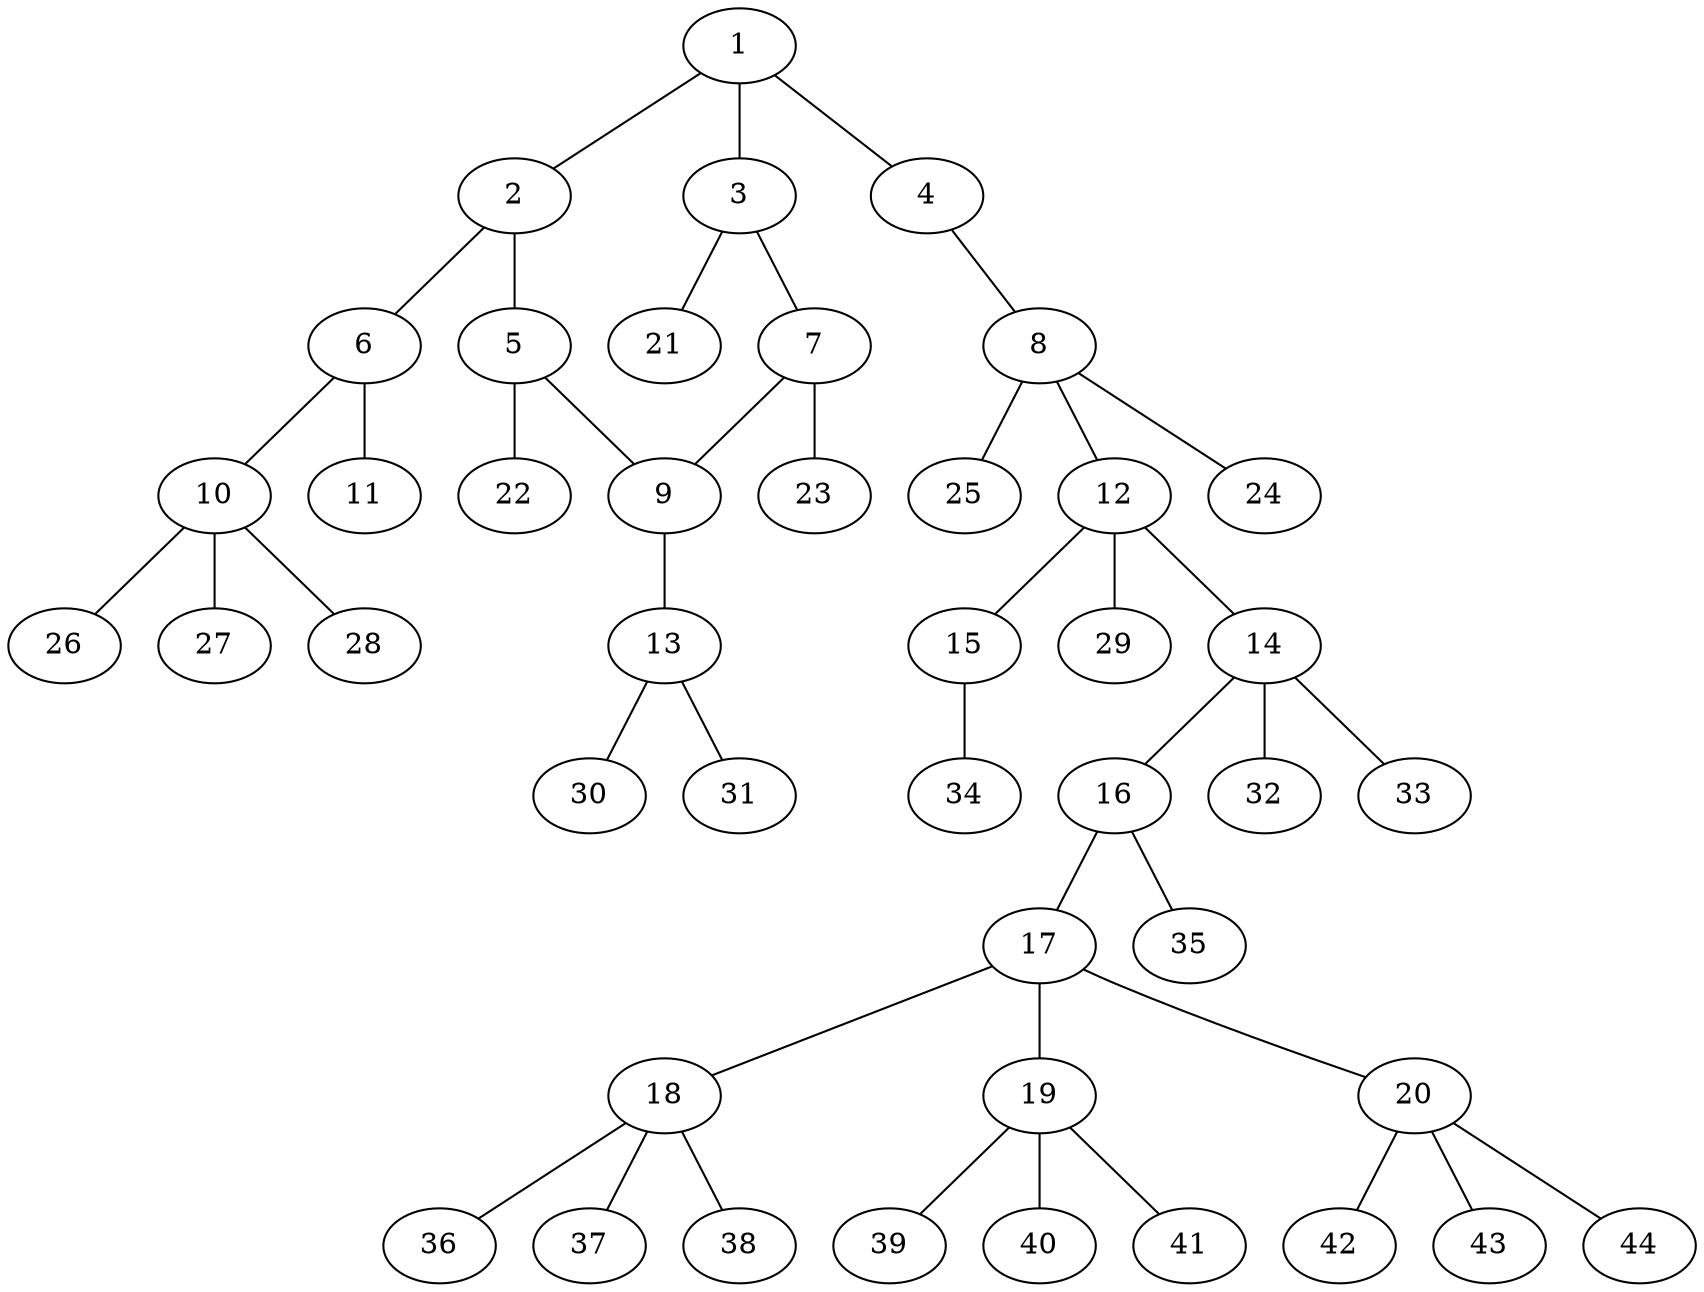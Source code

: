 graph molecule_1982 {
	1	 [chem=C];
	2	 [chem=C];
	1 -- 2	 [valence=2];
	3	 [chem=C];
	1 -- 3	 [valence=1];
	4	 [chem=O];
	1 -- 4	 [valence=1];
	5	 [chem=C];
	2 -- 5	 [valence=1];
	6	 [chem=C];
	2 -- 6	 [valence=1];
	7	 [chem=C];
	3 -- 7	 [valence=2];
	21	 [chem=H];
	3 -- 21	 [valence=1];
	8	 [chem=C];
	4 -- 8	 [valence=1];
	9	 [chem=C];
	5 -- 9	 [valence=2];
	22	 [chem=H];
	5 -- 22	 [valence=1];
	10	 [chem=C];
	6 -- 10	 [valence=1];
	11	 [chem=O];
	6 -- 11	 [valence=2];
	7 -- 9	 [valence=1];
	23	 [chem=H];
	7 -- 23	 [valence=1];
	12	 [chem=C];
	8 -- 12	 [valence=1];
	24	 [chem=H];
	8 -- 24	 [valence=1];
	25	 [chem=H];
	8 -- 25	 [valence=1];
	13	 [chem=N];
	9 -- 13	 [valence=1];
	26	 [chem=H];
	10 -- 26	 [valence=1];
	27	 [chem=H];
	10 -- 27	 [valence=1];
	28	 [chem=H];
	10 -- 28	 [valence=1];
	14	 [chem=C];
	12 -- 14	 [valence=1];
	15	 [chem=O];
	12 -- 15	 [valence=1];
	29	 [chem=H];
	12 -- 29	 [valence=1];
	30	 [chem=H];
	13 -- 30	 [valence=1];
	31	 [chem=H];
	13 -- 31	 [valence=1];
	16	 [chem=N];
	14 -- 16	 [valence=1];
	32	 [chem=H];
	14 -- 32	 [valence=1];
	33	 [chem=H];
	14 -- 33	 [valence=1];
	34	 [chem=H];
	15 -- 34	 [valence=1];
	17	 [chem=C];
	16 -- 17	 [valence=1];
	35	 [chem=H];
	16 -- 35	 [valence=1];
	18	 [chem=C];
	17 -- 18	 [valence=1];
	19	 [chem=C];
	17 -- 19	 [valence=1];
	20	 [chem=C];
	17 -- 20	 [valence=1];
	36	 [chem=H];
	18 -- 36	 [valence=1];
	37	 [chem=H];
	18 -- 37	 [valence=1];
	38	 [chem=H];
	18 -- 38	 [valence=1];
	39	 [chem=H];
	19 -- 39	 [valence=1];
	40	 [chem=H];
	19 -- 40	 [valence=1];
	41	 [chem=H];
	19 -- 41	 [valence=1];
	42	 [chem=H];
	20 -- 42	 [valence=1];
	43	 [chem=H];
	20 -- 43	 [valence=1];
	44	 [chem=H];
	20 -- 44	 [valence=1];
}
